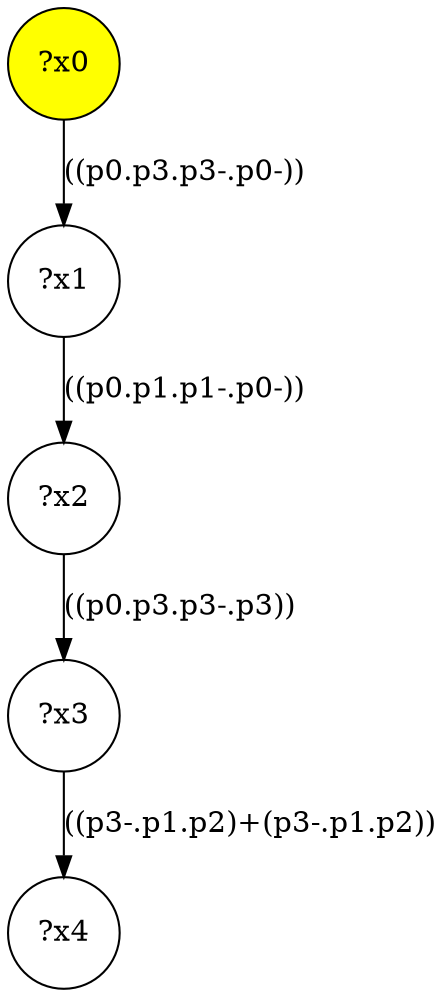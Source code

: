 digraph g {
	x0 [fillcolor="yellow", style="filled," shape=circle, label="?x0"];
	x1 [shape=circle, label="?x1"];
	x0 -> x1 [label="((p0.p3.p3-.p0-))"];
	x2 [shape=circle, label="?x2"];
	x1 -> x2 [label="((p0.p1.p1-.p0-))"];
	x3 [shape=circle, label="?x3"];
	x2 -> x3 [label="((p0.p3.p3-.p3))"];
	x4 [shape=circle, label="?x4"];
	x3 -> x4 [label="((p3-.p1.p2)+(p3-.p1.p2))"];
}
